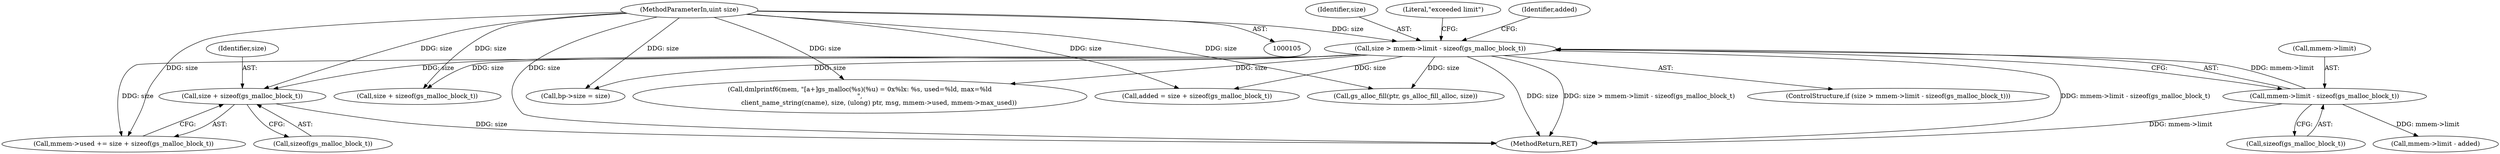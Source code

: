 digraph "0_moodle_0c0b0859ae1aba64861599f0e7f74f143f305932@API" {
"1000244" [label="(Call,size + sizeof(gs_malloc_block_t))"];
"1000107" [label="(MethodParameterIn,uint size)"];
"1000133" [label="(Call,size > mmem->limit - sizeof(gs_malloc_block_t))"];
"1000135" [label="(Call,mmem->limit - sizeof(gs_malloc_block_t))"];
"1000132" [label="(ControlStructure,if (size > mmem->limit - sizeof(gs_malloc_block_t)))"];
"1000107" [label="(MethodParameterIn,uint size)"];
"1000302" [label="(MethodReturn,RET)"];
"1000244" [label="(Call,size + sizeof(gs_malloc_block_t))"];
"1000133" [label="(Call,size > mmem->limit - sizeof(gs_malloc_block_t))"];
"1000143" [label="(Literal,\"exceeded limit\")"];
"1000135" [label="(Call,mmem->limit - sizeof(gs_malloc_block_t))"];
"1000155" [label="(Call,mmem->limit - added)"];
"1000147" [label="(Call,added = size + sizeof(gs_malloc_block_t))"];
"1000273" [label="(Call,gs_alloc_fill(ptr, gs_alloc_fill_alloc, size))"];
"1000240" [label="(Call,mmem->used += size + sizeof(gs_malloc_block_t))"];
"1000212" [label="(Call,bp->size = size)"];
"1000284" [label="(Call,dmlprintf6(mem, \"[a+]gs_malloc(%s)(%u) = 0x%lx: %s, used=%ld, max=%ld\n\",\n                   client_name_string(cname), size, (ulong) ptr, msg, mmem->used, mmem->max_used))"];
"1000139" [label="(Call,sizeof(gs_malloc_block_t))"];
"1000148" [label="(Identifier,added)"];
"1000134" [label="(Identifier,size)"];
"1000149" [label="(Call,size + sizeof(gs_malloc_block_t))"];
"1000246" [label="(Call,sizeof(gs_malloc_block_t))"];
"1000136" [label="(Call,mmem->limit)"];
"1000245" [label="(Identifier,size)"];
"1000244" -> "1000240"  [label="AST: "];
"1000244" -> "1000246"  [label="CFG: "];
"1000245" -> "1000244"  [label="AST: "];
"1000246" -> "1000244"  [label="AST: "];
"1000240" -> "1000244"  [label="CFG: "];
"1000244" -> "1000302"  [label="DDG: size"];
"1000107" -> "1000244"  [label="DDG: size"];
"1000133" -> "1000244"  [label="DDG: size"];
"1000107" -> "1000105"  [label="AST: "];
"1000107" -> "1000302"  [label="DDG: size"];
"1000107" -> "1000133"  [label="DDG: size"];
"1000107" -> "1000147"  [label="DDG: size"];
"1000107" -> "1000149"  [label="DDG: size"];
"1000107" -> "1000212"  [label="DDG: size"];
"1000107" -> "1000240"  [label="DDG: size"];
"1000107" -> "1000273"  [label="DDG: size"];
"1000107" -> "1000284"  [label="DDG: size"];
"1000133" -> "1000132"  [label="AST: "];
"1000133" -> "1000135"  [label="CFG: "];
"1000134" -> "1000133"  [label="AST: "];
"1000135" -> "1000133"  [label="AST: "];
"1000143" -> "1000133"  [label="CFG: "];
"1000148" -> "1000133"  [label="CFG: "];
"1000133" -> "1000302"  [label="DDG: size"];
"1000133" -> "1000302"  [label="DDG: size > mmem->limit - sizeof(gs_malloc_block_t)"];
"1000133" -> "1000302"  [label="DDG: mmem->limit - sizeof(gs_malloc_block_t)"];
"1000135" -> "1000133"  [label="DDG: mmem->limit"];
"1000133" -> "1000147"  [label="DDG: size"];
"1000133" -> "1000149"  [label="DDG: size"];
"1000133" -> "1000212"  [label="DDG: size"];
"1000133" -> "1000240"  [label="DDG: size"];
"1000133" -> "1000273"  [label="DDG: size"];
"1000133" -> "1000284"  [label="DDG: size"];
"1000135" -> "1000139"  [label="CFG: "];
"1000136" -> "1000135"  [label="AST: "];
"1000139" -> "1000135"  [label="AST: "];
"1000135" -> "1000302"  [label="DDG: mmem->limit"];
"1000135" -> "1000155"  [label="DDG: mmem->limit"];
}
